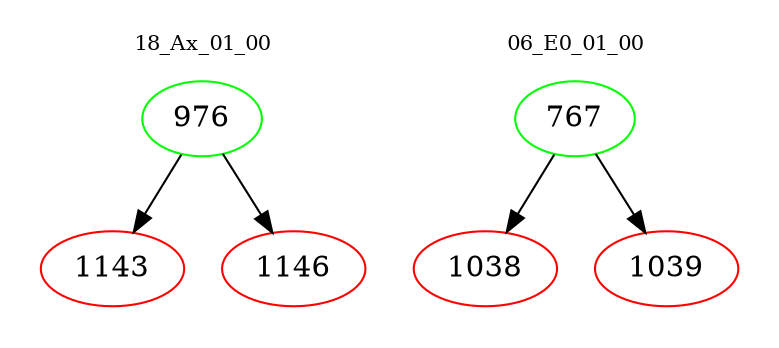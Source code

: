 digraph{
subgraph cluster_0 {
color = white
label = "18_Ax_01_00";
fontsize=10;
T0_976 [label="976", color="green"]
T0_976 -> T0_1143 [color="black"]
T0_1143 [label="1143", color="red"]
T0_976 -> T0_1146 [color="black"]
T0_1146 [label="1146", color="red"]
}
subgraph cluster_1 {
color = white
label = "06_E0_01_00";
fontsize=10;
T1_767 [label="767", color="green"]
T1_767 -> T1_1038 [color="black"]
T1_1038 [label="1038", color="red"]
T1_767 -> T1_1039 [color="black"]
T1_1039 [label="1039", color="red"]
}
}
